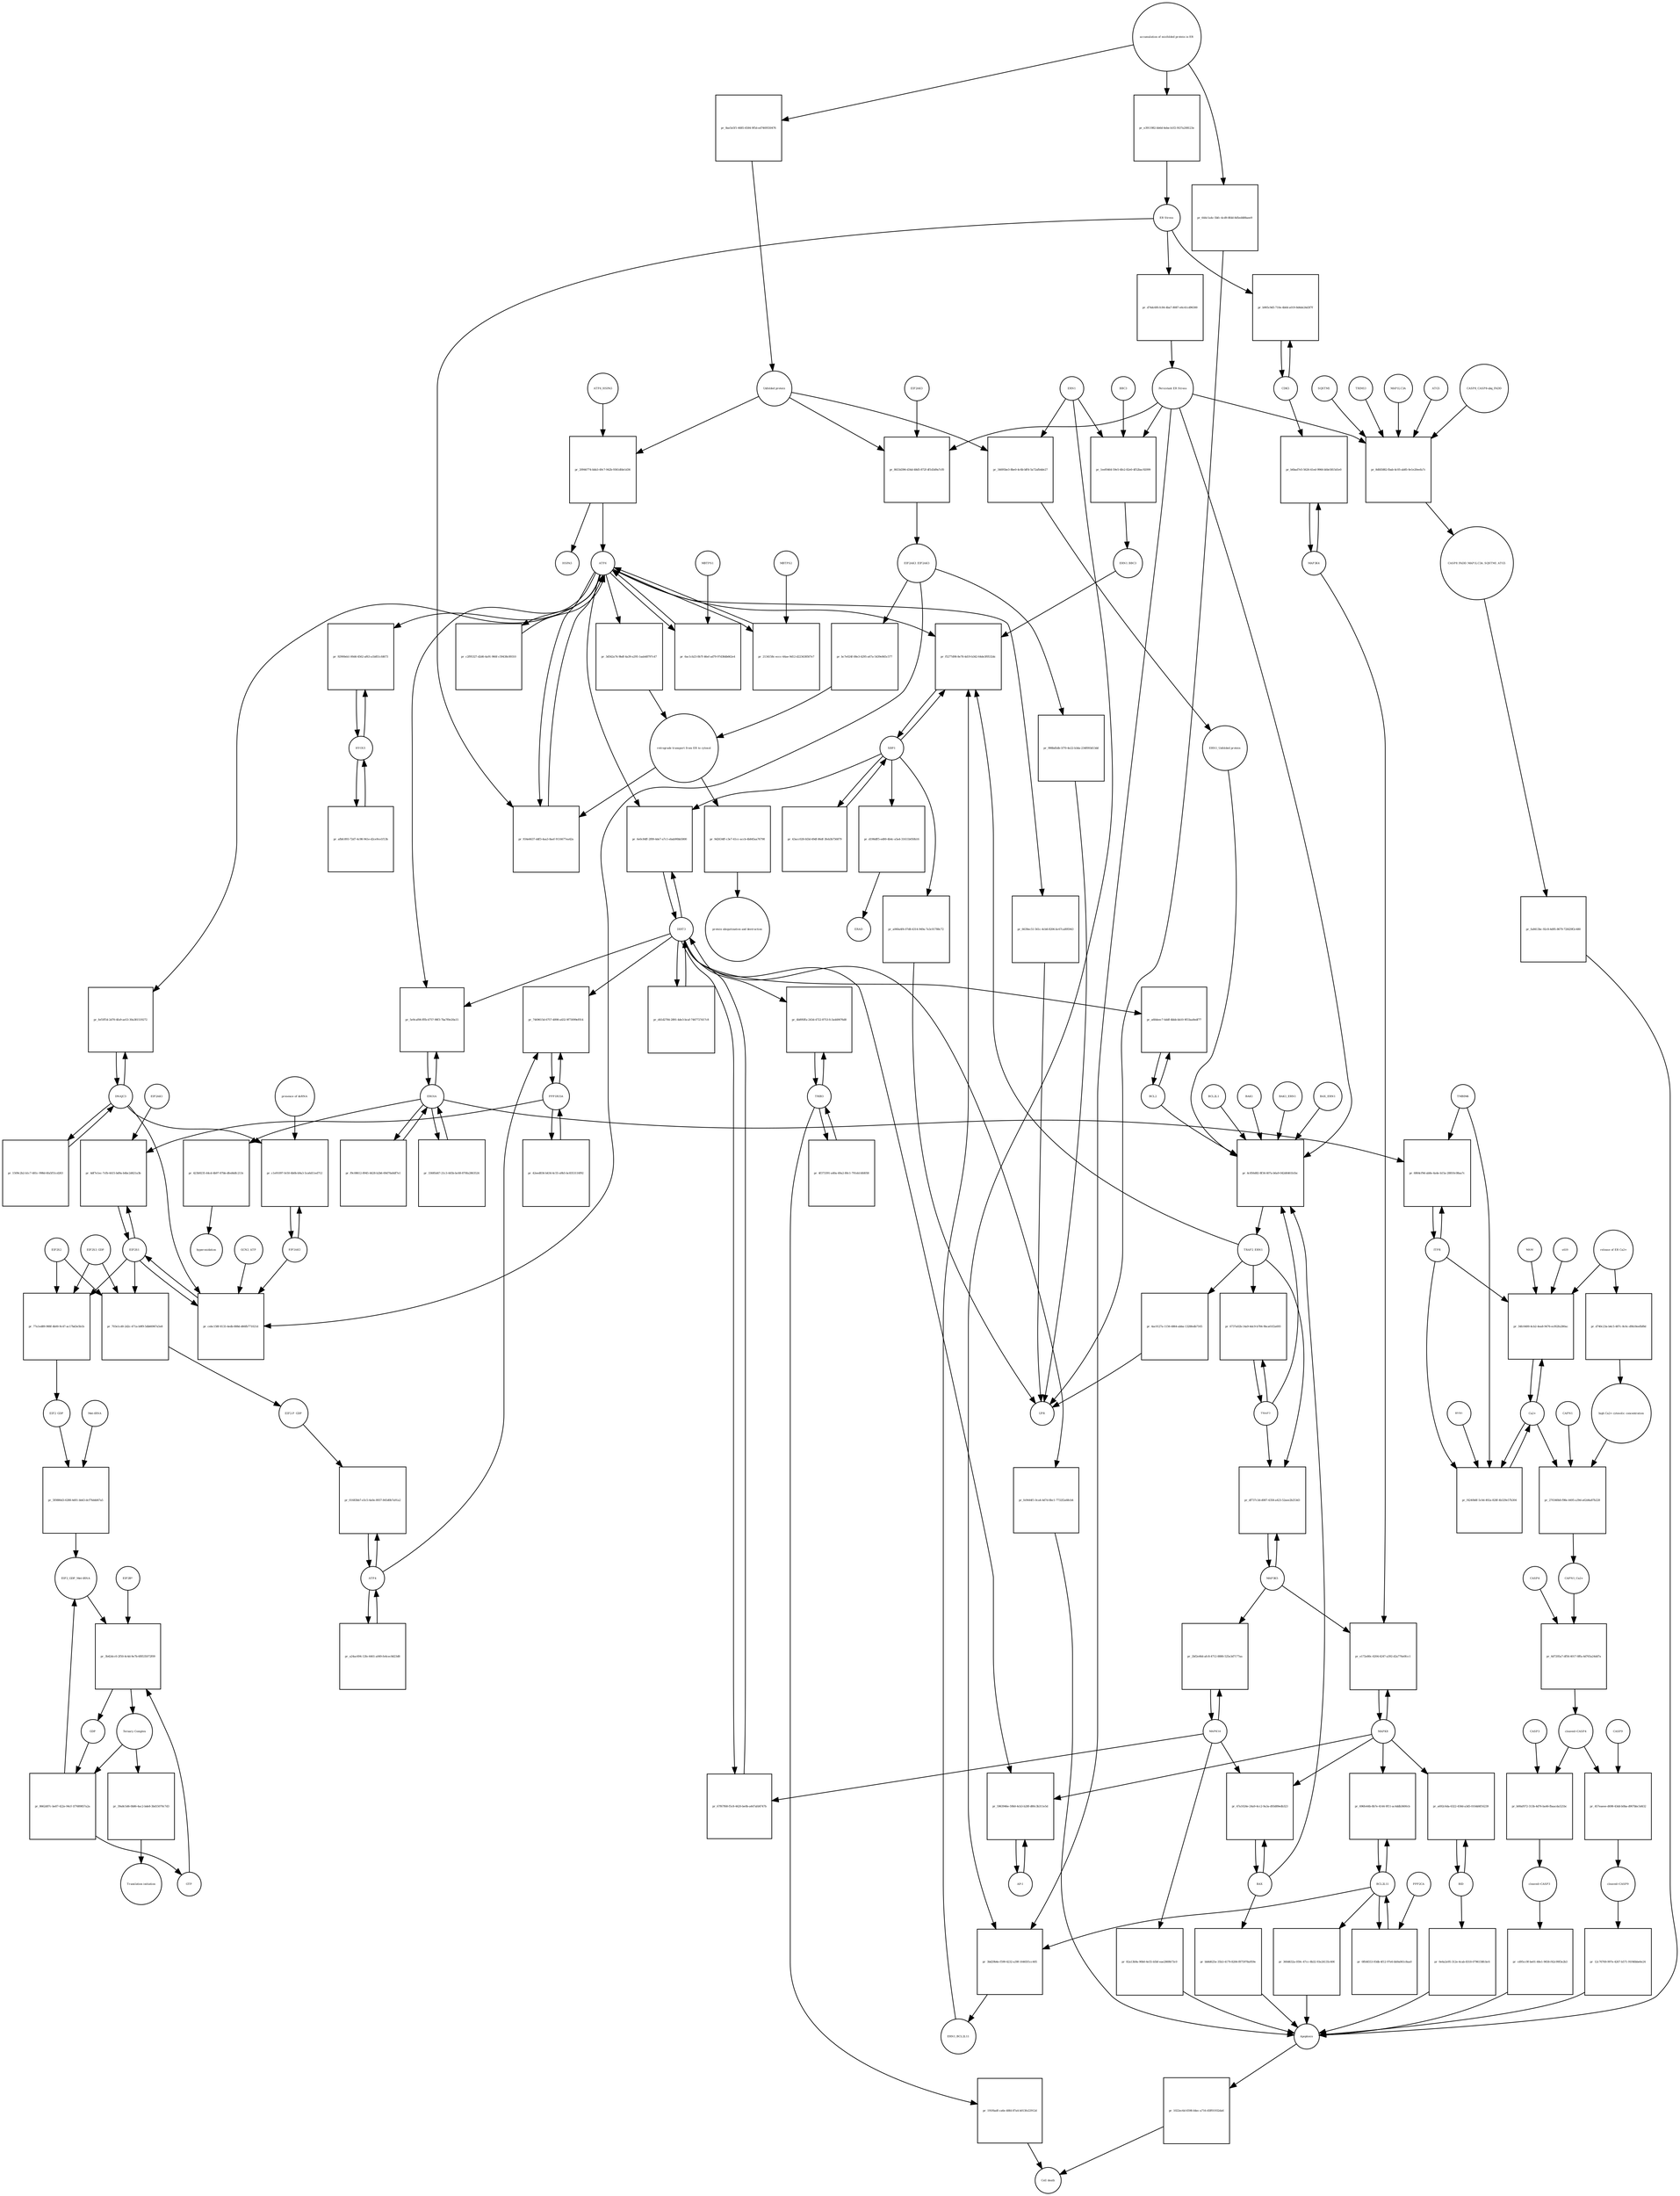 strict digraph  {
ATF6_HSPA5 [annotation="", bipartite=0, cls=complex, fontsize=4, label=ATF6_HSPA5, shape=circle];
"pr_20946774-bbb3-49c7-942b-9361dfde1d36" [annotation="", bipartite=1, cls=process, fontsize=4, label="pr_20946774-bbb3-49c7-942b-9361dfde1d36", shape=square];
ATF6 [annotation="urn_miriam_hgnc.symbol_ATF6", bipartite=0, cls=macromolecule, fontsize=4, label=ATF6, shape=circle];
HSPA5 [annotation="urn_miriam_hgnc.symbol_HSPA5", bipartite=0, cls=macromolecule, fontsize=4, label=HSPA5, shape=circle];
"Unfolded protein" [annotation="", bipartite=0, cls=macromolecule, fontsize=4, label="Unfolded protein", shape=circle];
ERN1 [annotation="urn_miriam_hgnc.symbol_ERN1", bipartite=0, cls=macromolecule, fontsize=4, label=ERN1, shape=circle];
"pr_34695be3-8be0-4c6b-bff4-5a72afb4de27" [annotation="", bipartite=1, cls=process, fontsize=4, label="pr_34695be3-8be0-4c6b-bff4-5a72afb4de27", shape=square];
"ERN1_Unfolded protein" [annotation="", bipartite=0, cls=complex, fontsize=4, label="ERN1_Unfolded protein", shape=circle];
EIF2AK3_EIF2AK3 [annotation="", bipartite=0, cls=complex, fontsize=4, label=EIF2AK3_EIF2AK3, shape=circle];
"pr_bc7e024f-08e3-4295-a67a-5439e845c577" [annotation="", bipartite=1, cls=process, fontsize=4, label="pr_bc7e024f-08e3-4295-a67a-5439e845c577", shape=square];
"retrograde transport from ER to cytosol" [annotation="", bipartite=0, cls=phenotype, fontsize=4, label="retrograde transport from ER to cytosol", shape=circle];
"pr_3d542a74-9bdf-4a39-a295-1aab48797c47" [annotation="", bipartite=1, cls=process, fontsize=4, label="pr_3d542a74-9bdf-4a39-a295-1aab48797c47", shape=square];
"pr_9d2634ff-c3e7-41cc-accb-4b845aa76798" [annotation="", bipartite=1, cls=process, fontsize=4, label="pr_9d2634ff-c3e7-41cc-accb-4b845aa76798", shape=square];
"protein ubiquitination and destruction" [annotation="", bipartite=0, cls=phenotype, fontsize=4, label="protein ubiquitination and destruction", shape=circle];
"pr_4c856d82-8f34-407a-b6a9-042d6461b1bc" [annotation="", bipartite=1, cls=process, fontsize=4, label="pr_4c856d82-8f34-407a-b6a9-042d6461b1bc", shape=square];
TRAF2_ERN1 [annotation="", bipartite=0, cls=complex, fontsize=4, label=TRAF2_ERN1, shape=circle];
BAK1_ERN1 [annotation="", bipartite=0, cls=complex, fontsize=4, label=BAK1_ERN1, shape=circle];
BAX_ERN1 [annotation="", bipartite=0, cls=complex, fontsize=4, label=BAX_ERN1, shape=circle];
BCL2 [annotation="urn_miriam_hgnc.symbol_BCL2", bipartite=0, cls="nucleic acid feature", fontsize=4, label=BCL2, shape=circle];
BCL2L1 [annotation="urn_miriam_hgnc.symbol_BCL2L1", bipartite=0, cls=macromolecule, fontsize=4, label=BCL2L1, shape=circle];
"Persistant ER Stress" [annotation="", bipartite=0, cls=phenotype, fontsize=4, label="Persistant ER Stress", shape=circle];
BAX [annotation="urn_miriam_hgnc.symbol_BAX", bipartite=0, cls=macromolecule, fontsize=4, label=BAX, shape=circle];
BAK1 [annotation="urn_miriam_hgnc.symbol_BAK1", bipartite=0, cls=macromolecule, fontsize=4, label=BAK1, shape=circle];
TRAF2 [annotation="urn_miriam_hgnc.symbol_TRAF2", bipartite=0, cls=macromolecule, fontsize=4, label=TRAF2, shape=circle];
XBP1 [annotation="urn_miriam_hgnc.symbol_XBP1", bipartite=0, cls=macromolecule, fontsize=4, label=XBP1, shape=circle];
"pr_f5277d98-8e78-4d19-b342-64de3f0532dc" [annotation="", bipartite=1, cls=process, fontsize=4, label="pr_f5277d98-8e78-4d19-b342-64de3f0532dc", shape=square];
ERN1_BBC3 [annotation="", bipartite=0, cls=complex, fontsize=4, label=ERN1_BBC3, shape=circle];
ERN1_BCL2L11 [annotation="", bipartite=0, cls=complex, fontsize=4, label=ERN1_BCL2L11, shape=circle];
"pr_43acc028-fd3d-49df-86df-3feb3b756879" [annotation="", bipartite=1, cls=process, fontsize=4, label="pr_43acc028-fd3d-49df-86df-3feb3b756879", shape=square];
"pr_d198dff5-ed00-4b4c-a5a4-31611b050b16" [annotation="", bipartite=1, cls=process, fontsize=4, label="pr_d198dff5-ed00-4b4c-a5a4-31611b050b16", shape=square];
ERAD [annotation="", bipartite=0, cls=phenotype, fontsize=4, label=ERAD, shape=circle];
"pr_a060a4f4-07d8-4314-949a-7e3c01788c72" [annotation="", bipartite=1, cls=process, fontsize=4, label="pr_a060a4f4-07d8-4314-949a-7e3c01788c72", shape=square];
UPR [annotation="", bipartite=0, cls=phenotype, fontsize=4, label=UPR, shape=circle];
"pr_6737a02b-14a9-4dc9-b784-9bca01f2a693" [annotation="", bipartite=1, cls=process, fontsize=4, label="pr_6737a02b-14a9-4dc9-b784-9bca01f2a693", shape=square];
MAPK8 [annotation="urn_miriam_hgnc.symbol_MAPK8", bipartite=0, cls=macromolecule, fontsize=4, label=MAPK8, shape=circle];
"pr_e172e80c-6204-4247-a392-d2a776e0fcc1" [annotation="", bipartite=1, cls=process, fontsize=4, label="pr_e172e80c-6204-4247-a392-d2a776e0fcc1", shape=square];
MAP3K4 [annotation="urn_miriam_hgnc.symbol_MAP3K4", bipartite=0, cls=macromolecule, fontsize=4, label=MAP3K4, shape=circle];
MAP3K5 [annotation="urn_miriam_hgnc.symbol_MAP3K5", bipartite=0, cls=macromolecule, fontsize=4, label=MAP3K5, shape=circle];
MAPK14 [annotation="urn_miriam_hgnc.symbol_MAPK14", bipartite=0, cls=macromolecule, fontsize=4, label=MAPK14, shape=circle];
"pr_2bf2e46d-afc8-4712-8880-525e3d7177aa" [annotation="", bipartite=1, cls=process, fontsize=4, label="pr_2bf2e46d-afc8-4712-8880-525e3d7177aa", shape=square];
"pr_82a13b9a-90b0-4e55-b5bf-eae2869b73c0" [annotation="", bipartite=1, cls=process, fontsize=4, label="pr_82a13b9a-90b0-4e55-b5bf-eae2869b73c0", shape=square];
Apoptosis [annotation="", bipartite=0, cls=phenotype, fontsize=4, label=Apoptosis, shape=circle];
DDIT3 [annotation="urn_miriam_hgnc.symbol_DDIT3", bipartite=0, cls=macromolecule, fontsize=4, label=DDIT3, shape=circle];
"pr_67f67f68-f5c8-4420-be0b-a447afd4747b" [annotation="", bipartite=1, cls=process, fontsize=4, label="pr_67f67f68-f5c8-4420-be0b-a447afd4747b", shape=square];
"pr_fe9444f1-0ca4-4d7d-8bc1-7732f2a68cb4" [annotation="", bipartite=1, cls=process, fontsize=4, label="pr_fe9444f1-0ca4-4d7d-8bc1-7732f2a68cb4", shape=square];
"pr_a60deec7-4ddf-4bbb-bb10-9f33aa8edf77" [annotation="", bipartite=1, cls=process, fontsize=4, label="pr_a60deec7-4ddf-4bbb-bb10-9f33aa8edf77", shape=square];
"pr_934e6637-ddf3-4aa3-8aef-9116677ea42a" [annotation="", bipartite=1, cls=process, fontsize=4, label="pr_934e6637-ddf3-4aa3-8aef-9116677ea42a", shape=square];
"ER Stress" [annotation="", bipartite=0, cls=phenotype, fontsize=4, label="ER Stress", shape=circle];
"pr_6ac1cb23-0b7f-46ef-ad79-97d38db662e4" [annotation="", bipartite=1, cls=process, fontsize=4, label="pr_6ac1cb23-0b7f-46ef-ad79-97d38db662e4", shape=square];
MBTPS1 [annotation="urn_miriam_hgnc.symbol_MBTPS1", bipartite=0, cls=macromolecule, fontsize=4, label=MBTPS1, shape=circle];
"pr_2134158c-eccc-44ae-9d12-d223438507e7" [annotation="", bipartite=1, cls=process, fontsize=4, label="pr_2134158c-eccc-44ae-9d12-d223438507e7", shape=square];
MBTPS2 [annotation="urn_miriam_hgnc.symbol_MBTPS2", bipartite=0, cls=macromolecule, fontsize=4, label=MBTPS2, shape=circle];
"pr_c2f95327-d2d6-4a91-966f-c59438c89310" [annotation="", bipartite=1, cls=process, fontsize=4, label="pr_c2f95327-d2d6-4a91-966f-c59438c89310", shape=square];
"pr_d41d2784-2891-4de3-bcaf-7467727d17c8" [annotation="", bipartite=1, cls=process, fontsize=4, label="pr_d41d2784-2891-4de3-bcaf-7467727d17c8", shape=square];
"pr_6e0c84ff-2f89-4de7-a7c1-ebab90bb5800" [annotation="", bipartite=1, cls=process, fontsize=4, label="pr_6e0c84ff-2f89-4de7-a7c1-ebab90bb5800", shape=square];
EIF2S1 [annotation="urn_miriam_hgnc.symbol_EIF2S1", bipartite=0, cls=macromolecule, fontsize=4, label=EIF2S1, shape=circle];
"pr_cebc158f-8133-4edb-888d-d66fb771021d" [annotation="", bipartite=1, cls=process, fontsize=4, label="pr_cebc158f-8133-4edb-888d-d66fb771021d", shape=square];
GCN2_ATP [annotation="", bipartite=0, cls=complex, fontsize=4, label=GCN2_ATP, shape=circle];
EIF2AK2 [annotation="urn_miriam_hgnc.symbol_EIF2AK2", bipartite=0, cls=macromolecule, fontsize=4, label=EIF2AK2, shape=circle];
DNAJC3 [annotation="urn_miriam_hgnc.symbol_DNAJC3", bipartite=0, cls=macromolecule, fontsize=4, label=DNAJC3, shape=circle];
EIF2S2 [annotation="urn_miriam_hgnc.symbol_EIF2S2", bipartite=0, cls=macromolecule, fontsize=4, label=EIF2S2, shape=circle];
"pr_77a1ed89-988f-4b00-9c47-ac17bd3e5b1b" [annotation="", bipartite=1, cls=process, fontsize=4, label="pr_77a1ed89-988f-4b00-9c47-ac17bd3e5b1b", shape=square];
EIF2S3_GDP [annotation="", bipartite=0, cls=complex, fontsize=4, label=EIF2S3_GDP, shape=circle];
EIF2_GDP [annotation="", bipartite=0, cls=complex, fontsize=4, label=EIF2_GDP, shape=circle];
"EIF2_GDP_Met-tRNA" [annotation="", bipartite=0, cls=complex, fontsize=4, label="EIF2_GDP_Met-tRNA", shape=circle];
"pr_3b42dcc0-2f50-4c4d-9e7b-6f8535072f09" [annotation="", bipartite=1, cls=process, fontsize=4, label="pr_3b42dcc0-2f50-4c4d-9e7b-6f8535072f09", shape=square];
"Ternary Complex" [annotation="", bipartite=0, cls=complex, fontsize=4, label="Ternary Complex", shape=circle];
"EIF2B*" [annotation="", bipartite=0, cls=complex, fontsize=4, label="EIF2B*", shape=circle];
GTP [annotation="urn_miriam_obo.chebi_CHEBI%3A57600", bipartite=0, cls="simple chemical", fontsize=4, label=GTP, shape=circle];
GDP [annotation="urn_miriam_obo.chebi_CHEBI%3A65180", bipartite=0, cls="simple chemical", fontsize=4, label=GDP, shape=circle];
"pr_8662d07c-be87-422e-94cf-1f7689857a2a" [annotation="", bipartite=1, cls=process, fontsize=4, label="pr_8662d07c-be87-422e-94cf-1f7689857a2a", shape=square];
ATF4 [annotation="urn_miriam_hgnc.symbol_ATF4", bipartite=0, cls=macromolecule, fontsize=4, label=ATF4, shape=circle];
"pr_01683bb7-e5c5-4a0e-8937-845d0b7a91a2" [annotation="", bipartite=1, cls=process, fontsize=4, label="pr_01683bb7-e5c5-4a0e-8937-845d0b7a91a2", shape=square];
"EIF2-P_GDP" [annotation="", bipartite=0, cls=complex, fontsize=4, label="EIF2-P_GDP", shape=circle];
"pr_a24ac694-12fe-4461-a049-fe6cec8d23d8" [annotation="", bipartite=1, cls=process, fontsize=4, label="pr_a24ac694-12fe-4461-a049-fe6cec8d23d8", shape=square];
PPP1R15A [annotation="urn_miriam_hgnc.symbol_PPP1R15A", bipartite=0, cls=macromolecule, fontsize=4, label=PPP1R15A, shape=circle];
"pr_7469615d-6757-4898-a432-9f73099ef014" [annotation="", bipartite=1, cls=process, fontsize=4, label="pr_7469615d-6757-4898-a432-9f73099ef014", shape=square];
"pr_42eed834-b434-4c55-a9b5-bc8353116f92" [annotation="", bipartite=1, cls=process, fontsize=4, label="pr_42eed834-b434-4c55-a9b5-bc8353116f92", shape=square];
"pr_39a8c5d6-0b86-4ac2-bde8-3bd15070c7d3" [annotation="", bipartite=1, cls=process, fontsize=4, label="pr_39a8c5d6-0b86-4ac2-bde8-3bd15070c7d3", shape=square];
"Translation initiation" [annotation="", bipartite=0, cls=phenotype, fontsize=4, label="Translation initiation", shape=circle];
"pr_df737c3d-d087-4358-a423-52aee2b253d3" [annotation="", bipartite=1, cls=process, fontsize=4, label="pr_df737c3d-d087-4358-a423-52aee2b253d3", shape=square];
ERO1A [annotation="urn_miriam_hgnc.symbol_ERO1A", bipartite=0, cls=macromolecule, fontsize=4, label=ERO1A, shape=circle];
"pr_5e9caf06-fffb-4757-98f3-7ba7f0e20a15" [annotation="", bipartite=1, cls=process, fontsize=4, label="pr_5e9caf06-fffb-4757-98f3-7ba7f0e20a15", shape=square];
"pr_33685d47-21c3-445b-bc68-870fa2863524" [annotation="", bipartite=1, cls=process, fontsize=4, label="pr_33685d47-21c3-445b-bc68-870fa2863524", shape=square];
"pr_4df7e1ec-7cfb-4415-bd9a-b4bc2d621a3b" [annotation="", bipartite=1, cls=process, fontsize=4, label="pr_4df7e1ec-7cfb-4415-bd9a-b4bc2d621a3b", shape=square];
EIF2AK1 [annotation="urn_miriam_hgnc.symbol_EIF2AK1", bipartite=0, cls=macromolecule, fontsize=4, label=EIF2AK1, shape=circle];
"pr_47a1024e-24a9-4cc2-9a3a-d93d89edb323" [annotation="", bipartite=1, cls=process, fontsize=4, label="pr_47a1024e-24a9-4cc2-9a3a-d93d89edb323", shape=square];
"pr_bb8d625e-35b3-4179-8284-f875978a959e" [annotation="", bipartite=1, cls=process, fontsize=4, label="pr_bb8d625e-35b3-4179-8284-f875978a959e", shape=square];
"Ca2+" [annotation="urn_miriam_obo.chebi_CHEBI%3A29108", bipartite=0, cls="simple chemical", fontsize=4, label="Ca2+", shape=circle];
"pr_34fc6400-4cb2-4ea8-9476-ecf62fa280ac" [annotation="", bipartite=1, cls=process, fontsize=4, label="pr_34fc6400-4cb2-4ea8-9476-ecf62fa280ac", shape=square];
"release of ER Ca2+" [annotation="", bipartite=0, cls=phenotype, fontsize=4, label="release of ER Ca2+", shape=circle];
ITPR [annotation="urn_miriam_hgnc.symbol_ITPR1|urn_miriam_hgnc.symbol_ITPR2|urn_miriam_hgnc.symbol_ITPR3", bipartite=0, cls=macromolecule, fontsize=4, label=ITPR, shape=circle];
MAM [annotation="", bipartite=0, cls=phenotype, fontsize=4, label=MAM, shape=circle];
s619 [annotation="", bipartite=0, cls=complex, fontsize=4, label=s619, shape=circle];
"pr_b6bad7e5-5626-41ed-9966-bfde5815d1e0" [annotation="", bipartite=1, cls=process, fontsize=4, label="pr_b6bad7e5-5626-41ed-9966-bfde5815d1e0", shape=square];
CDK5 [annotation="urn_miriam_hgnc.symbol_CDK5", bipartite=0, cls=macromolecule, fontsize=4, label=CDK5, shape=circle];
"pr_b905c9d5-710e-4b0d-a019-8d4de24d3f7f" [annotation="", bipartite=1, cls="uncertain process", fontsize=4, label="pr_b905c9d5-710e-4b0d-a019-8d4de24d3f7f", shape=square];
"pr_1022ec6d-6598-44ec-a716-45ff01932da6" [annotation="", bipartite=1, cls=process, fontsize=4, label="pr_1022ec6d-6598-44ec-a716-45ff01932da6", shape=square];
"Cell death" [annotation="", bipartite=0, cls=phenotype, fontsize=4, label="Cell death", shape=circle];
"pr_f4240b8f-5c0d-492a-828f-4b329e57b304" [annotation="", bipartite=1, cls=process, fontsize=4, label="pr_f4240b8f-5c0d-492a-828f-4b329e57b304", shape=square];
TMBIM6 [annotation="urn_miriam_hgnc.symbol_TMBIM6", bipartite=0, cls=macromolecule, fontsize=4, label=TMBIM6, shape=circle];
RYR1 [annotation="urn_miriam_hgnc.symbol_RYR1", bipartite=0, cls=macromolecule, fontsize=4, label=RYR1, shape=circle];
EIF2AK3 [annotation="urn_miriam_hgnc.symbol_EIF2AK3", bipartite=0, cls=macromolecule, fontsize=4, label=EIF2AK3, shape=circle];
"pr_8633d396-d34d-48d5-872f-df1d3d9a7cf0" [annotation="", bipartite=1, cls=process, fontsize=4, label="pr_8633d396-d34d-48d5-872f-df1d3d9a7cf0", shape=square];
"pr_423b9235-44cd-4b97-87bb-dfed4dfc213c" [annotation="", bipartite=1, cls=process, fontsize=4, label="pr_423b9235-44cd-4b97-87bb-dfed4dfc213c", shape=square];
hyperoxidation [annotation="", bipartite=0, cls=phenotype, fontsize=4, label=hyperoxidation, shape=circle];
"pr_f9c08612-8945-4428-b2b6-69d70a8df7e1" [annotation="", bipartite=1, cls=process, fontsize=4, label="pr_f9c08612-8945-4428-b2b6-69d70a8df7e1", shape=square];
"pr_d74dc6f6-fc84-4ba7-8087-e6c41cd96300" [annotation="", bipartite=1, cls=process, fontsize=4, label="pr_d74dc6f6-fc84-4ba7-8087-e6c41cd96300", shape=square];
"CASP8_CASP8-ubq_FADD" [annotation="", bipartite=0, cls=complex, fontsize=4, label="CASP8_CASP8-ubq_FADD", shape=circle];
"pr_8dfd5882-fbab-4c05-ab85-0e1e20eefa7c" [annotation="", bipartite=1, cls=process, fontsize=4, label="pr_8dfd5882-fbab-4c05-ab85-0e1e20eefa7c", shape=square];
"SQSTM1 " [annotation="urn_miriam_hgnc.symbol_SQSTM1", bipartite=0, cls=macromolecule, fontsize=4, label="SQSTM1 ", shape=circle];
CASP8_FADD_MAP1LC3A_SQSTM1_ATG5 [annotation="", bipartite=0, cls=complex, fontsize=4, label=CASP8_FADD_MAP1LC3A_SQSTM1_ATG5, shape=circle];
TRIM13 [annotation="urn_miriam_hgnc.symbol_TRIM13", bipartite=0, cls=macromolecule, fontsize=4, label=TRIM13, shape=circle];
MAP1LC3A [annotation="urn_miriam_hgnc.symbol_MAP1LC3A", bipartite=0, cls=macromolecule, fontsize=4, label=MAP1LC3A, shape=circle];
ATG5 [annotation="urn_miriam_hgnc.symbol_ATG5", bipartite=0, cls=macromolecule, fontsize=4, label=ATG5, shape=circle];
"pr_fa8413bc-92c8-4d95-8679-72fd29f2c480" [annotation="", bipartite=1, cls=process, fontsize=4, label="pr_fa8413bc-92c8-4d95-8679-72fd29f2c480", shape=square];
"AP-1" [annotation="urn_miriam_hgnc.symbol_FOS|urn_miriam_hgnc.symbol_FOSB|urn_miriam_hgnc.symbol_FOSL1|urn_miriam_hgnc.symbol_FOSL2|urn_miriam_hgnc.symbol_JUN|urn_miriam_hgnc.symbol_JUNB|urn_miriam_hgnc.symbol_JUND", bipartite=0, cls=macromolecule, fontsize=4, label="AP-1", shape=circle];
"pr_5963946e-59b0-4cb3-b28f-d80c3b311e5d" [annotation="", bipartite=1, cls=process, fontsize=4, label="pr_5963946e-59b0-4cb3-b28f-d80c3b311e5d", shape=square];
"pr_c1e91097-fe50-4b0b-b9a3-5ca6d11ed712" [annotation="", bipartite=1, cls=process, fontsize=4, label="pr_c1e91097-fe50-4b0b-b9a3-5ca6d11ed712", shape=square];
"presence of dsRNA" [annotation="", bipartite=0, cls=phenotype, fontsize=4, label="presence of dsRNA", shape=circle];
"Met-tRNA" [annotation="urn_miriam_hgnc_HGNC%3A34779", bipartite=0, cls="nucleic acid feature", fontsize=4, label="Met-tRNA", shape=circle];
"pr_5f0886d3-6288-4d01-bb43-dcf76ddd47a5" [annotation="", bipartite=1, cls=process, fontsize=4, label="pr_5f0886d3-6288-4d01-bb43-dcf76ddd47a5", shape=square];
"pr_703e1cd0-2d2c-471a-b9f9-5db66967a5e8" [annotation="", bipartite=1, cls=process, fontsize=4, label="pr_703e1cd0-2d2c-471a-b9f9-5db66967a5e8", shape=square];
"accumulation of misfolded protein in ER" [annotation="", bipartite=0, cls=phenotype, fontsize=4, label="accumulation of misfolded protein in ER", shape=circle];
"pr_8ae5e5f1-4685-4584-9f5d-ed7469550476" [annotation="", bipartite=1, cls=process, fontsize=4, label="pr_8ae5e5f1-4685-4584-9f5d-ed7469550476", shape=square];
"pr_e3911982-bb6d-4ebe-b1f2-f437a208123e" [annotation="", bipartite=1, cls=process, fontsize=4, label="pr_e3911982-bb6d-4ebe-b1f2-f437a208123e", shape=square];
"pr_644c1a4c-5bfc-4cd9-8fdd-8d5ed488aee9" [annotation="", bipartite=1, cls=process, fontsize=4, label="pr_644c1a4c-5bfc-4cd9-8fdd-8d5ed488aee9", shape=square];
"pr_998bd5db-1f70-4e22-b3da-234f093d13dd" [annotation="", bipartite=1, cls=process, fontsize=4, label="pr_998bd5db-1f70-4e22-b3da-234f093d13dd", shape=square];
"pr_4ac0127a-1156-4864-abba-1328fedb7165" [annotation="", bipartite=1, cls=process, fontsize=4, label="pr_4ac0127a-1156-4864-abba-1328fedb7165", shape=square];
"pr_6639ec51-561c-4cb8-8206-bc67ca895943" [annotation="", bipartite=1, cls=process, fontsize=4, label="pr_6639ec51-561c-4cb8-8206-bc67ca895943", shape=square];
BCL2L11 [annotation="urn_miriam_hgnc.symbol_BCL2L11", bipartite=0, cls=macromolecule, fontsize=4, label=BCL2L11, shape=circle];
"pr_696fe44b-8b7e-4144-9f11-ac4ddb3600cb" [annotation="", bipartite=1, cls=process, fontsize=4, label="pr_696fe44b-8b7e-4144-9f11-ac4ddb3600cb", shape=square];
BID [annotation="urn_miriam_hgnc.symbol_BID", bipartite=0, cls=macromolecule, fontsize=4, label=BID, shape=circle];
"pr_a692c6da-6322-458d-a3d5-010dd4f16239" [annotation="", bipartite=1, cls=process, fontsize=4, label="pr_a692c6da-6322-458d-a3d5-010dd4f16239", shape=square];
"pr_360d632a-059c-47cc-8b32-93e24135c406" [annotation="", bipartite=1, cls=process, fontsize=4, label="pr_360d632a-059c-47cc-8b32-93e24135c406", shape=square];
"pr_0e6a2e95-312e-4cab-8318-0796158fcbc6" [annotation="", bipartite=1, cls=process, fontsize=4, label="pr_0e6a2e95-312e-4cab-8318-0796158fcbc6", shape=square];
"pr_3bd29b4e-f599-4232-a39f-16465f1cc405" [annotation="", bipartite=1, cls=process, fontsize=4, label="pr_3bd29b4e-f599-4232-a39f-16465f1cc405", shape=square];
"pr_1eef0464-59e5-4fe2-82e0-4f52bac92099" [annotation="", bipartite=1, cls=process, fontsize=4, label="pr_1eef0464-59e5-4fe2-82e0-4f52bac92099", shape=square];
BBC3 [annotation="urn_miriam_hgnc.symbol_BBC3", bipartite=0, cls=macromolecule, fontsize=4, label=BBC3, shape=circle];
"pr_0ffd4553-93db-4f12-97e6-bb9a061c8aa0" [annotation="", bipartite=1, cls=process, fontsize=4, label="pr_0ffd4553-93db-4f12-97e6-bb9a061c8aa0", shape=square];
PPP2CA [annotation="urn_miriam_hgnc.symbol_PPP2CA", bipartite=0, cls=macromolecule, fontsize=4, label=PPP2CA, shape=circle];
TRIB3 [annotation="urn_miriam_hgnc.symbol_TRIB3", bipartite=0, cls=macromolecule, fontsize=4, label=TRIB3, shape=circle];
"pr_4b895ffa-243d-4722-8753-fc3a449076d8" [annotation="", bipartite=1, cls=process, fontsize=4, label="pr_4b895ffa-243d-4722-8753-fc3a449076d8", shape=square];
"pr_4f373391-a40a-49a2-80c1-791eb14fd058" [annotation="", bipartite=1, cls=process, fontsize=4, label="pr_4f373391-a40a-49a2-80c1-791eb14fd058", shape=square];
"pr_191f6adf-ca6e-48fd-87a4-b013fe22912d" [annotation="", bipartite=1, cls=process, fontsize=4, label="pr_191f6adf-ca6e-48fd-87a4-b013fe22912d", shape=square];
"pr_d740c23a-b4c5-487c-8c6c-d9b18eefbf8d" [annotation="", bipartite=1, cls=process, fontsize=4, label="pr_d740c23a-b4c5-487c-8c6c-d9b18eefbf8d", shape=square];
"high Ca2+ cytosolic concentration" [annotation="", bipartite=0, cls=phenotype, fontsize=4, label="high Ca2+ cytosolic concentration", shape=circle];
"pr_fef1ff54-2d70-4fa9-ae53-30a381519272" [annotation="", bipartite=1, cls=process, fontsize=4, label="pr_fef1ff54-2d70-4fa9-ae53-30a381519272", shape=square];
"pr_1509c2b2-b1c7-481c-998d-6fa5f51cd263" [annotation="", bipartite=1, cls=process, fontsize=4, label="pr_1509c2b2-b1c7-481c-998d-6fa5f51cd263", shape=square];
"pr_6864cf9d-ab8e-4a4e-b15a-28810c08aa7c" [annotation="", bipartite=1, cls=process, fontsize=4, label="pr_6864cf9d-ab8e-4a4e-b15a-28810c08aa7c", shape=square];
CASP4 [annotation="urn_miriam_hgnc.symbol_CASP4", bipartite=0, cls=macromolecule, fontsize=4, label=CASP4, shape=circle];
"pr_6d7205a7-df56-4017-8ffa-4d765a24dd7a" [annotation="", bipartite=1, cls=process, fontsize=4, label="pr_6d7205a7-df56-4017-8ffa-4d765a24dd7a", shape=square];
"cleaved~CASP4" [annotation="urn_miriam_hgnc.symbol_CASP4", bipartite=0, cls=macromolecule, fontsize=4, label="cleaved~CASP4", shape=circle];
"CAPN1_Ca2+" [annotation="", bipartite=0, cls=complex, fontsize=4, label="CAPN1_Ca2+", shape=circle];
CASP3 [annotation="urn_miriam_hgnc.symbol_CASP3", bipartite=0, cls=macromolecule, fontsize=4, label=CASP3, shape=circle];
"pr_b00af072-313b-4d76-ba46-fbaacda521bc" [annotation="", bipartite=1, cls=process, fontsize=4, label="pr_b00af072-313b-4d76-ba46-fbaacda521bc", shape=square];
"cleaved~CASP3" [annotation="urn_miriam_hgnc.symbol_CASP3", bipartite=0, cls=macromolecule, fontsize=4, label="cleaved~CASP3", shape=circle];
CASP9 [annotation="urn_miriam_hgnc.symbol_CSAP9", bipartite=0, cls=macromolecule, fontsize=4, label=CASP9, shape=circle];
"pr_457eaeee-d698-43dd-b0ba-d907bbc5d432" [annotation="", bipartite=1, cls=process, fontsize=4, label="pr_457eaeee-d698-43dd-b0ba-d907bbc5d432", shape=square];
"cleaved~CASP9" [annotation="urn_miriam_hgnc.symbol_CASP9", bipartite=0, cls=macromolecule, fontsize=4, label="cleaved~CASP9", shape=circle];
CAPN1 [annotation="urn_miriam_hgnc.symbol_CAPN1", bipartite=0, cls=macromolecule, fontsize=4, label=CAPN1, shape=circle];
"pr_270340b8-f98e-4495-a39d-a62d4a87b228" [annotation="", bipartite=1, cls=process, fontsize=4, label="pr_270340b8-f98e-4495-a39d-a62d4a87b228", shape=square];
"pr_cd95cc9f-be01-48e1-9658-f42c99f3e2b3" [annotation="", bipartite=1, cls=process, fontsize=4, label="pr_cd95cc9f-be01-48e1-9658-f42c99f3e2b3", shape=square];
"pr_12c76769-997e-4267-b571-91f46bbe6e24" [annotation="", bipartite=1, cls=process, fontsize=4, label="pr_12c76769-997e-4267-b571-91f46bbe6e24", shape=square];
HYOU1 [annotation="urn_miriam_hgnc.symbol_HYOU1", bipartite=0, cls=macromolecule, fontsize=4, label=HYOU1, shape=circle];
"pr_92900eb1-00d4-4562-af63-a1b851cfd673" [annotation="", bipartite=1, cls=process, fontsize=4, label="pr_92900eb1-00d4-4562-af63-a1b851cfd673", shape=square];
"pr_afbfc893-72d7-4c98-941e-d2ce9ce1f13b" [annotation="", bipartite=1, cls=process, fontsize=4, label="pr_afbfc893-72d7-4c98-941e-d2ce9ce1f13b", shape=square];
ATF6_HSPA5 -> "pr_20946774-bbb3-49c7-942b-9361dfde1d36"  [annotation="", interaction_type=consumption];
"pr_20946774-bbb3-49c7-942b-9361dfde1d36" -> ATF6  [annotation="", interaction_type=production];
"pr_20946774-bbb3-49c7-942b-9361dfde1d36" -> HSPA5  [annotation="", interaction_type=production];
ATF6 -> "pr_3d542a74-9bdf-4a39-a295-1aab48797c47"  [annotation="", interaction_type=consumption];
ATF6 -> "pr_f5277d98-8e78-4d19-b342-64de3f0532dc"  [annotation="urn_miriam_pubmed_26587781|urn_miriam_pubmed_23430059", interaction_type=catalysis];
ATF6 -> "pr_934e6637-ddf3-4aa3-8aef-9116677ea42a"  [annotation="", interaction_type=consumption];
ATF6 -> "pr_6ac1cb23-0b7f-46ef-ad79-97d38db662e4"  [annotation="", interaction_type=consumption];
ATF6 -> "pr_2134158c-eccc-44ae-9d12-d223438507e7"  [annotation="", interaction_type=consumption];
ATF6 -> "pr_c2f95327-d2d6-4a91-966f-c59438c89310"  [annotation="", interaction_type=consumption];
ATF6 -> "pr_6e0c84ff-2f89-4de7-a7c1-ebab90bb5800"  [annotation="urn_miriam_pubmed_26587781|urn_miriam_pubmed_17991856|urn_miriam_pubmed_28843399", interaction_type=catalysis];
ATF6 -> "pr_5e9caf06-fffb-4757-98f3-7ba7f0e20a15"  [annotation="urn_miriam_pubmed_23850759|urn_miriam_pubmed_25387528", interaction_type=catalysis];
ATF6 -> "pr_6639ec51-561c-4cb8-8206-bc67ca895943"  [annotation="", interaction_type=consumption];
ATF6 -> "pr_fef1ff54-2d70-4fa9-ae53-30a381519272"  [annotation="urn_miriam_pubmed_12601012|urn_miriam_pubmed_18360008", interaction_type=catalysis];
ATF6 -> "pr_92900eb1-00d4-4562-af63-a1b851cfd673"  [annotation=urn_miriam_pubmed_18360008, interaction_type=catalysis];
"Unfolded protein" -> "pr_20946774-bbb3-49c7-942b-9361dfde1d36"  [annotation="urn_miriam_pubmed_19509052|urn_miriam_pubmed_12847084|urn_miriam_pubmed_23850759", interaction_type=catalysis];
"Unfolded protein" -> "pr_34695be3-8be0-4c6b-bff4-5a72afb4de27"  [annotation="", interaction_type=consumption];
"Unfolded protein" -> "pr_8633d396-d34d-48d5-872f-df1d3d9a7cf0"  [annotation=urn_miriam_pubmed_17991856, interaction_type=catalysis];
ERN1 -> "pr_34695be3-8be0-4c6b-bff4-5a72afb4de27"  [annotation="", interaction_type=consumption];
ERN1 -> "pr_3bd29b4e-f599-4232-a39f-16465f1cc405"  [annotation="", interaction_type=consumption];
ERN1 -> "pr_1eef0464-59e5-4fe2-82e0-4f52bac92099"  [annotation="", interaction_type=consumption];
"pr_34695be3-8be0-4c6b-bff4-5a72afb4de27" -> "ERN1_Unfolded protein"  [annotation="", interaction_type=production];
"ERN1_Unfolded protein" -> "pr_4c856d82-8f34-407a-b6a9-042d6461b1bc"  [annotation="", interaction_type=consumption];
EIF2AK3_EIF2AK3 -> "pr_bc7e024f-08e3-4295-a67a-5439e845c577"  [annotation="", interaction_type=consumption];
EIF2AK3_EIF2AK3 -> "pr_cebc158f-8133-4edb-888d-d66fb771021d"  [annotation="urn_miriam_pubmed_12667446|urn_miriam_pubmed_16246152|urn_miriam_pubmed_12601012|urn_miriam_pubmed_23850759|urn_miriam_pubmed_18360008|urn_miriam_pubmed_26587781", interaction_type=catalysis];
EIF2AK3_EIF2AK3 -> "pr_998bd5db-1f70-4e22-b3da-234f093d13dd"  [annotation="", interaction_type=consumption];
"pr_bc7e024f-08e3-4295-a67a-5439e845c577" -> "retrograde transport from ER to cytosol"  [annotation="", interaction_type=production];
"retrograde transport from ER to cytosol" -> "pr_9d2634ff-c3e7-41cc-accb-4b845aa76798"  [annotation="", interaction_type=consumption];
"retrograde transport from ER to cytosol" -> "pr_934e6637-ddf3-4aa3-8aef-9116677ea42a"  [annotation="urn_miriam_pubmed_18360008|urn_miriam_pubmed_17991856|urn_miriam_pubmed_26587781|urn_miriam_pubmed_12847084", interaction_type=inhibition];
"pr_3d542a74-9bdf-4a39-a295-1aab48797c47" -> "retrograde transport from ER to cytosol"  [annotation="", interaction_type=production];
"pr_9d2634ff-c3e7-41cc-accb-4b845aa76798" -> "protein ubiquitination and destruction"  [annotation="", interaction_type=production];
"pr_4c856d82-8f34-407a-b6a9-042d6461b1bc" -> TRAF2_ERN1  [annotation="", interaction_type=production];
TRAF2_ERN1 -> "pr_f5277d98-8e78-4d19-b342-64de3f0532dc"  [annotation="urn_miriam_pubmed_26587781|urn_miriam_pubmed_23430059", interaction_type=catalysis];
TRAF2_ERN1 -> "pr_6737a02b-14a9-4dc9-b784-9bca01f2a693"  [annotation=urn_miriam_pubmed_23850759, interaction_type=catalysis];
TRAF2_ERN1 -> "pr_df737c3d-d087-4358-a423-52aee2b253d3"  [annotation=urn_miriam_pubmed_23850759, interaction_type=catalysis];
TRAF2_ERN1 -> "pr_4ac0127a-1156-4864-abba-1328fedb7165"  [annotation="", interaction_type=consumption];
BAK1_ERN1 -> "pr_4c856d82-8f34-407a-b6a9-042d6461b1bc"  [annotation="urn_miriam_pubmed_23850759|urn_miriam_pubmed_23430059|urn_miriam_pubmed_26587781", interaction_type=catalysis];
BAX_ERN1 -> "pr_4c856d82-8f34-407a-b6a9-042d6461b1bc"  [annotation="urn_miriam_pubmed_23850759|urn_miriam_pubmed_23430059|urn_miriam_pubmed_26587781", interaction_type=catalysis];
BCL2 -> "pr_4c856d82-8f34-407a-b6a9-042d6461b1bc"  [annotation="urn_miriam_pubmed_23850759|urn_miriam_pubmed_23430059|urn_miriam_pubmed_26587781", interaction_type=inhibition];
BCL2 -> "pr_a60deec7-4ddf-4bbb-bb10-9f33aa8edf77"  [annotation="", interaction_type=consumption];
BCL2L1 -> "pr_4c856d82-8f34-407a-b6a9-042d6461b1bc"  [annotation="urn_miriam_pubmed_23850759|urn_miriam_pubmed_23430059|urn_miriam_pubmed_26587781", interaction_type=inhibition];
"Persistant ER Stress" -> "pr_4c856d82-8f34-407a-b6a9-042d6461b1bc"  [annotation="urn_miriam_pubmed_23850759|urn_miriam_pubmed_23430059|urn_miriam_pubmed_26587781", interaction_type=inhibition];
"Persistant ER Stress" -> "pr_8633d396-d34d-48d5-872f-df1d3d9a7cf0"  [annotation=urn_miriam_pubmed_17991856, interaction_type=catalysis];
"Persistant ER Stress" -> "pr_8dfd5882-fbab-4c05-ab85-0e1e20eefa7c"  [annotation=urn_miriam_pubmed_17991856, interaction_type=catalysis];
"Persistant ER Stress" -> "pr_3bd29b4e-f599-4232-a39f-16465f1cc405"  [annotation="urn_miriam_pubmed_23850759|urn_miriam_pubmed_23430059|urn_miriam_pubmed_26587781", interaction_type=inhibition];
"Persistant ER Stress" -> "pr_1eef0464-59e5-4fe2-82e0-4f52bac92099"  [annotation="urn_miriam_pubmed_23430059|urn_miriam_pubmed_17991856", interaction_type=inhibition];
BAX -> "pr_4c856d82-8f34-407a-b6a9-042d6461b1bc"  [annotation="urn_miriam_pubmed_23850759|urn_miriam_pubmed_23430059|urn_miriam_pubmed_26587781", interaction_type=catalysis];
BAX -> "pr_47a1024e-24a9-4cc2-9a3a-d93d89edb323"  [annotation="", interaction_type=consumption];
BAX -> "pr_bb8d625e-35b3-4179-8284-f875978a959e"  [annotation="", interaction_type=consumption];
BAK1 -> "pr_4c856d82-8f34-407a-b6a9-042d6461b1bc"  [annotation="urn_miriam_pubmed_23850759|urn_miriam_pubmed_23430059|urn_miriam_pubmed_26587781", interaction_type=catalysis];
TRAF2 -> "pr_4c856d82-8f34-407a-b6a9-042d6461b1bc"  [annotation="", interaction_type=consumption];
TRAF2 -> "pr_6737a02b-14a9-4dc9-b784-9bca01f2a693"  [annotation="", interaction_type=consumption];
TRAF2 -> "pr_df737c3d-d087-4358-a423-52aee2b253d3"  [annotation=urn_miriam_pubmed_23850759, interaction_type=catalysis];
XBP1 -> "pr_f5277d98-8e78-4d19-b342-64de3f0532dc"  [annotation="", interaction_type=consumption];
XBP1 -> "pr_43acc028-fd3d-49df-86df-3feb3b756879"  [annotation="", interaction_type=consumption];
XBP1 -> "pr_d198dff5-ed00-4b4c-a5a4-31611b050b16"  [annotation="", interaction_type=consumption];
XBP1 -> "pr_a060a4f4-07d8-4314-949a-7e3c01788c72"  [annotation="", interaction_type=consumption];
XBP1 -> "pr_6e0c84ff-2f89-4de7-a7c1-ebab90bb5800"  [annotation="urn_miriam_pubmed_26587781|urn_miriam_pubmed_17991856|urn_miriam_pubmed_28843399", interaction_type=catalysis];
"pr_f5277d98-8e78-4d19-b342-64de3f0532dc" -> XBP1  [annotation="", interaction_type=production];
ERN1_BBC3 -> "pr_f5277d98-8e78-4d19-b342-64de3f0532dc"  [annotation="urn_miriam_pubmed_26587781|urn_miriam_pubmed_23430059", interaction_type=catalysis];
ERN1_BCL2L11 -> "pr_f5277d98-8e78-4d19-b342-64de3f0532dc"  [annotation="urn_miriam_pubmed_26587781|urn_miriam_pubmed_23430059", interaction_type=catalysis];
"pr_43acc028-fd3d-49df-86df-3feb3b756879" -> XBP1  [annotation="", interaction_type=production];
"pr_d198dff5-ed00-4b4c-a5a4-31611b050b16" -> ERAD  [annotation="", interaction_type=production];
"pr_a060a4f4-07d8-4314-949a-7e3c01788c72" -> UPR  [annotation="", interaction_type=production];
"pr_6737a02b-14a9-4dc9-b784-9bca01f2a693" -> TRAF2  [annotation="", interaction_type=production];
MAPK8 -> "pr_e172e80c-6204-4247-a392-d2a776e0fcc1"  [annotation="", interaction_type=consumption];
MAPK8 -> "pr_47a1024e-24a9-4cc2-9a3a-d93d89edb323"  [annotation="urn_miriam_pubmed_18191217|urn_miriam_pubmed_23430059", interaction_type=catalysis];
MAPK8 -> "pr_5963946e-59b0-4cb3-b28f-d80c3b311e5d"  [annotation="urn_miriam_pubmed_26618107|urn_miriam_pubmed_26587781|urn_miriam_pubmed_23850759", interaction_type=catalysis];
MAPK8 -> "pr_696fe44b-8b7e-4144-9f11-ac4ddb3600cb"  [annotation="urn_miriam_pubmed_26018731|urn_miriam_pubmed_23850759", interaction_type=catalysis];
MAPK8 -> "pr_a692c6da-6322-458d-a3d5-010dd4f16239"  [annotation="urn_miriam_pubmed_23430059|urn_miriam_pubmed_11583631", interaction_type=catalysis];
"pr_e172e80c-6204-4247-a392-d2a776e0fcc1" -> MAPK8  [annotation="", interaction_type=production];
MAP3K4 -> "pr_e172e80c-6204-4247-a392-d2a776e0fcc1"  [annotation="urn_miriam_pubmed_18191217|urn_miriam_pubmed_23850759|urn_miriam_pubmed_26587781", interaction_type=catalysis];
MAP3K4 -> "pr_b6bad7e5-5626-41ed-9966-bfde5815d1e0"  [annotation="", interaction_type=consumption];
MAP3K5 -> "pr_e172e80c-6204-4247-a392-d2a776e0fcc1"  [annotation="urn_miriam_pubmed_18191217|urn_miriam_pubmed_23850759|urn_miriam_pubmed_26587781", interaction_type=catalysis];
MAP3K5 -> "pr_2bf2e46d-afc8-4712-8880-525e3d7177aa"  [annotation="urn_miriam_pubmed_23850759|urn_miriam_pubmed_12215209", interaction_type=catalysis];
MAP3K5 -> "pr_df737c3d-d087-4358-a423-52aee2b253d3"  [annotation="", interaction_type=consumption];
MAPK14 -> "pr_2bf2e46d-afc8-4712-8880-525e3d7177aa"  [annotation="", interaction_type=consumption];
MAPK14 -> "pr_82a13b9a-90b0-4e55-b5bf-eae2869b73c0"  [annotation="", interaction_type=consumption];
MAPK14 -> "pr_67f67f68-f5c8-4420-be0b-a447afd4747b"  [annotation="urn_miriam_pubmed_23850759|urn_miriam_pubmed_23430059|urn_miriam_pubmed_26137585", interaction_type=catalysis];
MAPK14 -> "pr_47a1024e-24a9-4cc2-9a3a-d93d89edb323"  [annotation="urn_miriam_pubmed_18191217|urn_miriam_pubmed_23430059", interaction_type=catalysis];
"pr_2bf2e46d-afc8-4712-8880-525e3d7177aa" -> MAPK14  [annotation="", interaction_type=production];
"pr_82a13b9a-90b0-4e55-b5bf-eae2869b73c0" -> Apoptosis  [annotation="", interaction_type=production];
Apoptosis -> "pr_1022ec6d-6598-44ec-a716-45ff01932da6"  [annotation="", interaction_type=consumption];
DDIT3 -> "pr_67f67f68-f5c8-4420-be0b-a447afd4747b"  [annotation="", interaction_type=consumption];
DDIT3 -> "pr_fe9444f1-0ca4-4d7d-8bc1-7732f2a68cb4"  [annotation="", interaction_type=consumption];
DDIT3 -> "pr_a60deec7-4ddf-4bbb-bb10-9f33aa8edf77"  [annotation="urn_miriam_pubmed_30662442|urn_miriam_pubmed_23850759", interaction_type=inhibition];
DDIT3 -> "pr_d41d2784-2891-4de3-bcaf-7467727d17c8"  [annotation="", interaction_type=consumption];
DDIT3 -> "pr_6e0c84ff-2f89-4de7-a7c1-ebab90bb5800"  [annotation="", interaction_type=consumption];
DDIT3 -> "pr_7469615d-6757-4898-a432-9f73099ef014"  [annotation="urn_miriam_pubmed_23850759|urn_miriam_pubmed_31638256", interaction_type=catalysis];
DDIT3 -> "pr_5e9caf06-fffb-4757-98f3-7ba7f0e20a15"  [annotation="urn_miriam_pubmed_23850759|urn_miriam_pubmed_25387528", interaction_type=catalysis];
DDIT3 -> "pr_5963946e-59b0-4cb3-b28f-d80c3b311e5d"  [annotation="urn_miriam_pubmed_26618107|urn_miriam_pubmed_26587781|urn_miriam_pubmed_23850759", interaction_type=catalysis];
DDIT3 -> "pr_4b895ffa-243d-4722-8753-fc3a449076d8"  [annotation="urn_miriam_pubmed_23430059|urn_miriam_pubmed_18940792", interaction_type=catalysis];
"pr_67f67f68-f5c8-4420-be0b-a447afd4747b" -> DDIT3  [annotation="", interaction_type=production];
"pr_fe9444f1-0ca4-4d7d-8bc1-7732f2a68cb4" -> Apoptosis  [annotation="", interaction_type=production];
"pr_a60deec7-4ddf-4bbb-bb10-9f33aa8edf77" -> BCL2  [annotation="", interaction_type=production];
"pr_934e6637-ddf3-4aa3-8aef-9116677ea42a" -> ATF6  [annotation="", interaction_type=production];
"ER Stress" -> "pr_934e6637-ddf3-4aa3-8aef-9116677ea42a"  [annotation="urn_miriam_pubmed_18360008|urn_miriam_pubmed_17991856|urn_miriam_pubmed_26587781|urn_miriam_pubmed_12847084", interaction_type=catalysis];
"ER Stress" -> "pr_b905c9d5-710e-4b0d-a019-8d4de24d3f7f"  [annotation=urn_miriam_pubmed_22388889, interaction_type=catalysis];
"ER Stress" -> "pr_d74dc6f6-fc84-4ba7-8087-e6c41cd96300"  [annotation="", interaction_type=consumption];
"pr_6ac1cb23-0b7f-46ef-ad79-97d38db662e4" -> ATF6  [annotation="", interaction_type=production];
MBTPS1 -> "pr_6ac1cb23-0b7f-46ef-ad79-97d38db662e4"  [annotation="urn_miriam_pubmed_18360008|urn_miriam_pubmed_17991856|urn_miriam_pubmed_26587781|urn_miriam_pubmed_23850759", interaction_type=catalysis];
"pr_2134158c-eccc-44ae-9d12-d223438507e7" -> ATF6  [annotation="", interaction_type=production];
MBTPS2 -> "pr_2134158c-eccc-44ae-9d12-d223438507e7"  [annotation="urn_miriam_pubmed_23850759|urn_miriam_pubmed_26587781|urn_miriam_pubmed_17991856|urn_miriam_pubmed_18360008", interaction_type=catalysis];
"pr_c2f95327-d2d6-4a91-966f-c59438c89310" -> ATF6  [annotation="", interaction_type=production];
"pr_d41d2784-2891-4de3-bcaf-7467727d17c8" -> DDIT3  [annotation="", interaction_type=production];
"pr_6e0c84ff-2f89-4de7-a7c1-ebab90bb5800" -> DDIT3  [annotation="", interaction_type=production];
EIF2S1 -> "pr_cebc158f-8133-4edb-888d-d66fb771021d"  [annotation="", interaction_type=consumption];
EIF2S1 -> "pr_77a1ed89-988f-4b00-9c47-ac17bd3e5b1b"  [annotation="", interaction_type=consumption];
EIF2S1 -> "pr_4df7e1ec-7cfb-4415-bd9a-b4bc2d621a3b"  [annotation="", interaction_type=consumption];
EIF2S1 -> "pr_703e1cd0-2d2c-471a-b9f9-5db66967a5e8"  [annotation="", interaction_type=consumption];
"pr_cebc158f-8133-4edb-888d-d66fb771021d" -> EIF2S1  [annotation="", interaction_type=production];
GCN2_ATP -> "pr_cebc158f-8133-4edb-888d-d66fb771021d"  [annotation="urn_miriam_pubmed_12667446|urn_miriam_pubmed_16246152|urn_miriam_pubmed_12601012|urn_miriam_pubmed_23850759|urn_miriam_pubmed_18360008|urn_miriam_pubmed_26587781", interaction_type=catalysis];
EIF2AK2 -> "pr_cebc158f-8133-4edb-888d-d66fb771021d"  [annotation="urn_miriam_pubmed_12667446|urn_miriam_pubmed_16246152|urn_miriam_pubmed_12601012|urn_miriam_pubmed_23850759|urn_miriam_pubmed_18360008|urn_miriam_pubmed_26587781", interaction_type=catalysis];
EIF2AK2 -> "pr_c1e91097-fe50-4b0b-b9a3-5ca6d11ed712"  [annotation="", interaction_type=consumption];
DNAJC3 -> "pr_cebc158f-8133-4edb-888d-d66fb771021d"  [annotation="urn_miriam_pubmed_12667446|urn_miriam_pubmed_16246152|urn_miriam_pubmed_12601012|urn_miriam_pubmed_23850759|urn_miriam_pubmed_18360008|urn_miriam_pubmed_26587781", interaction_type=inhibition];
DNAJC3 -> "pr_c1e91097-fe50-4b0b-b9a3-5ca6d11ed712"  [annotation="urn_miriam_pubmed_12601012|urn_miriam_pubmed_26587781|urn_miriam_pubmed_23850759", interaction_type=inhibition];
DNAJC3 -> "pr_fef1ff54-2d70-4fa9-ae53-30a381519272"  [annotation="", interaction_type=consumption];
DNAJC3 -> "pr_1509c2b2-b1c7-481c-998d-6fa5f51cd263"  [annotation="", interaction_type=consumption];
EIF2S2 -> "pr_77a1ed89-988f-4b00-9c47-ac17bd3e5b1b"  [annotation="", interaction_type=consumption];
EIF2S2 -> "pr_703e1cd0-2d2c-471a-b9f9-5db66967a5e8"  [annotation="", interaction_type=consumption];
"pr_77a1ed89-988f-4b00-9c47-ac17bd3e5b1b" -> EIF2_GDP  [annotation="", interaction_type=production];
EIF2S3_GDP -> "pr_77a1ed89-988f-4b00-9c47-ac17bd3e5b1b"  [annotation="", interaction_type=consumption];
EIF2S3_GDP -> "pr_703e1cd0-2d2c-471a-b9f9-5db66967a5e8"  [annotation="", interaction_type=consumption];
EIF2_GDP -> "pr_5f0886d3-6288-4d01-bb43-dcf76ddd47a5"  [annotation="", interaction_type=consumption];
"EIF2_GDP_Met-tRNA" -> "pr_3b42dcc0-2f50-4c4d-9e7b-6f8535072f09"  [annotation="", interaction_type=consumption];
"pr_3b42dcc0-2f50-4c4d-9e7b-6f8535072f09" -> "Ternary Complex"  [annotation="", interaction_type=production];
"pr_3b42dcc0-2f50-4c4d-9e7b-6f8535072f09" -> GDP  [annotation="", interaction_type=production];
"Ternary Complex" -> "pr_8662d07c-be87-422e-94cf-1f7689857a2a"  [annotation="", interaction_type=consumption];
"Ternary Complex" -> "pr_39a8c5d6-0b86-4ac2-bde8-3bd15070c7d3"  [annotation="", interaction_type=consumption];
"EIF2B*" -> "pr_3b42dcc0-2f50-4c4d-9e7b-6f8535072f09"  [annotation="urn_miriam_pubmed_23850759|urn_miriam_pubmed_16246152", interaction_type=catalysis];
GTP -> "pr_3b42dcc0-2f50-4c4d-9e7b-6f8535072f09"  [annotation="", interaction_type=consumption];
GDP -> "pr_8662d07c-be87-422e-94cf-1f7689857a2a"  [annotation="", interaction_type=consumption];
"pr_8662d07c-be87-422e-94cf-1f7689857a2a" -> "EIF2_GDP_Met-tRNA"  [annotation="", interaction_type=production];
"pr_8662d07c-be87-422e-94cf-1f7689857a2a" -> GTP  [annotation="", interaction_type=production];
ATF4 -> "pr_01683bb7-e5c5-4a0e-8937-845d0b7a91a2"  [annotation="", interaction_type=consumption];
ATF4 -> "pr_a24ac694-12fe-4461-a049-fe6cec8d23d8"  [annotation="", interaction_type=consumption];
ATF4 -> "pr_7469615d-6757-4898-a432-9f73099ef014"  [annotation="urn_miriam_pubmed_23850759|urn_miriam_pubmed_31638256", interaction_type=catalysis];
"pr_01683bb7-e5c5-4a0e-8937-845d0b7a91a2" -> ATF4  [annotation="", interaction_type=production];
"EIF2-P_GDP" -> "pr_01683bb7-e5c5-4a0e-8937-845d0b7a91a2"  [annotation="urn_miriam_pubmed_15277680|urn_miriam_pubmed_16246152|urn_miriam_pubmed_23850759", interaction_type=catalysis];
"pr_a24ac694-12fe-4461-a049-fe6cec8d23d8" -> ATF4  [annotation="", interaction_type=production];
PPP1R15A -> "pr_7469615d-6757-4898-a432-9f73099ef014"  [annotation="", interaction_type=consumption];
PPP1R15A -> "pr_42eed834-b434-4c55-a9b5-bc8353116f92"  [annotation="", interaction_type=consumption];
PPP1R15A -> "pr_4df7e1ec-7cfb-4415-bd9a-b4bc2d621a3b"  [annotation="urn_miriam_pubmed_23850759|urn_miriam_pubmed_12667446|urn_miriam_pubmed_16246152|urn_miriam_pubmed_12601012", interaction_type=catalysis];
"pr_7469615d-6757-4898-a432-9f73099ef014" -> PPP1R15A  [annotation="", interaction_type=production];
"pr_42eed834-b434-4c55-a9b5-bc8353116f92" -> PPP1R15A  [annotation="", interaction_type=production];
"pr_39a8c5d6-0b86-4ac2-bde8-3bd15070c7d3" -> "Translation initiation"  [annotation="", interaction_type=production];
"pr_df737c3d-d087-4358-a423-52aee2b253d3" -> MAP3K5  [annotation="", interaction_type=production];
ERO1A -> "pr_5e9caf06-fffb-4757-98f3-7ba7f0e20a15"  [annotation="", interaction_type=consumption];
ERO1A -> "pr_33685d47-21c3-445b-bc68-870fa2863524"  [annotation="", interaction_type=consumption];
ERO1A -> "pr_423b9235-44cd-4b97-87bb-dfed4dfc213c"  [annotation="", interaction_type=consumption];
ERO1A -> "pr_f9c08612-8945-4428-b2b6-69d70a8df7e1"  [annotation="", interaction_type=consumption];
ERO1A -> "pr_6864cf9d-ab8e-4a4e-b15a-28810c08aa7c"  [annotation="urn_miriam_pubmed_23850759|urn_miriam_pubmed_23430059", interaction_type=catalysis];
"pr_5e9caf06-fffb-4757-98f3-7ba7f0e20a15" -> ERO1A  [annotation="", interaction_type=production];
"pr_33685d47-21c3-445b-bc68-870fa2863524" -> ERO1A  [annotation="", interaction_type=production];
"pr_4df7e1ec-7cfb-4415-bd9a-b4bc2d621a3b" -> EIF2S1  [annotation="", interaction_type=production];
EIF2AK1 -> "pr_4df7e1ec-7cfb-4415-bd9a-b4bc2d621a3b"  [annotation="urn_miriam_pubmed_23850759|urn_miriam_pubmed_12667446|urn_miriam_pubmed_16246152|urn_miriam_pubmed_12601012", interaction_type=catalysis];
"pr_47a1024e-24a9-4cc2-9a3a-d93d89edb323" -> BAX  [annotation="", interaction_type=production];
"pr_bb8d625e-35b3-4179-8284-f875978a959e" -> Apoptosis  [annotation="", interaction_type=production];
"Ca2+" -> "pr_34fc6400-4cb2-4ea8-9476-ecf62fa280ac"  [annotation="", interaction_type=consumption];
"Ca2+" -> "pr_f4240b8f-5c0d-492a-828f-4b329e57b304"  [annotation="", interaction_type=consumption];
"Ca2+" -> "pr_270340b8-f98e-4495-a39d-a62d4a87b228"  [annotation="", interaction_type=consumption];
"pr_34fc6400-4cb2-4ea8-9476-ecf62fa280ac" -> "Ca2+"  [annotation="", interaction_type=production];
"release of ER Ca2+" -> "pr_34fc6400-4cb2-4ea8-9476-ecf62fa280ac"  [annotation=urn_miriam_pubmed_23850759, interaction_type=catalysis];
"release of ER Ca2+" -> "pr_d740c23a-b4c5-487c-8c6c-d9b18eefbf8d"  [annotation="", interaction_type=consumption];
ITPR -> "pr_34fc6400-4cb2-4ea8-9476-ecf62fa280ac"  [annotation=urn_miriam_pubmed_23850759, interaction_type=catalysis];
ITPR -> "pr_f4240b8f-5c0d-492a-828f-4b329e57b304"  [annotation=urn_miriam_pubmed_23850759, interaction_type=catalysis];
ITPR -> "pr_6864cf9d-ab8e-4a4e-b15a-28810c08aa7c"  [annotation="", interaction_type=consumption];
MAM -> "pr_34fc6400-4cb2-4ea8-9476-ecf62fa280ac"  [annotation=urn_miriam_pubmed_23850759, interaction_type=catalysis];
s619 -> "pr_34fc6400-4cb2-4ea8-9476-ecf62fa280ac"  [annotation=urn_miriam_pubmed_23850759, interaction_type=catalysis];
"pr_b6bad7e5-5626-41ed-9966-bfde5815d1e0" -> MAP3K4  [annotation="", interaction_type=production];
CDK5 -> "pr_b6bad7e5-5626-41ed-9966-bfde5815d1e0"  [annotation=urn_miriam_pubmed_22388889, interaction_type=catalysis];
CDK5 -> "pr_b905c9d5-710e-4b0d-a019-8d4de24d3f7f"  [annotation="", interaction_type=consumption];
"pr_b905c9d5-710e-4b0d-a019-8d4de24d3f7f" -> CDK5  [annotation="", interaction_type=production];
"pr_1022ec6d-6598-44ec-a716-45ff01932da6" -> "Cell death"  [annotation="", interaction_type=production];
"pr_f4240b8f-5c0d-492a-828f-4b329e57b304" -> "Ca2+"  [annotation="", interaction_type=production];
TMBIM6 -> "pr_f4240b8f-5c0d-492a-828f-4b329e57b304"  [annotation=urn_miriam_pubmed_23850759, interaction_type=catalysis];
TMBIM6 -> "pr_6864cf9d-ab8e-4a4e-b15a-28810c08aa7c"  [annotation="urn_miriam_pubmed_23850759|urn_miriam_pubmed_23430059", interaction_type=catalysis];
RYR1 -> "pr_f4240b8f-5c0d-492a-828f-4b329e57b304"  [annotation=urn_miriam_pubmed_23850759, interaction_type=catalysis];
EIF2AK3 -> "pr_8633d396-d34d-48d5-872f-df1d3d9a7cf0"  [annotation="", interaction_type=consumption];
"pr_8633d396-d34d-48d5-872f-df1d3d9a7cf0" -> EIF2AK3_EIF2AK3  [annotation="", interaction_type=production];
"pr_423b9235-44cd-4b97-87bb-dfed4dfc213c" -> hyperoxidation  [annotation="", interaction_type=production];
"pr_f9c08612-8945-4428-b2b6-69d70a8df7e1" -> ERO1A  [annotation="", interaction_type=production];
"pr_d74dc6f6-fc84-4ba7-8087-e6c41cd96300" -> "Persistant ER Stress"  [annotation="", interaction_type=production];
"CASP8_CASP8-ubq_FADD" -> "pr_8dfd5882-fbab-4c05-ab85-0e1e20eefa7c"  [annotation="", interaction_type=consumption];
"pr_8dfd5882-fbab-4c05-ab85-0e1e20eefa7c" -> CASP8_FADD_MAP1LC3A_SQSTM1_ATG5  [annotation="", interaction_type=production];
"SQSTM1 " -> "pr_8dfd5882-fbab-4c05-ab85-0e1e20eefa7c"  [annotation="", interaction_type=consumption];
CASP8_FADD_MAP1LC3A_SQSTM1_ATG5 -> "pr_fa8413bc-92c8-4d95-8679-72fd29f2c480"  [annotation="", interaction_type=consumption];
TRIM13 -> "pr_8dfd5882-fbab-4c05-ab85-0e1e20eefa7c"  [annotation=urn_miriam_pubmed_17991856, interaction_type=catalysis];
MAP1LC3A -> "pr_8dfd5882-fbab-4c05-ab85-0e1e20eefa7c"  [annotation="", interaction_type=consumption];
ATG5 -> "pr_8dfd5882-fbab-4c05-ab85-0e1e20eefa7c"  [annotation="", interaction_type=consumption];
"pr_fa8413bc-92c8-4d95-8679-72fd29f2c480" -> Apoptosis  [annotation="", interaction_type=production];
"AP-1" -> "pr_5963946e-59b0-4cb3-b28f-d80c3b311e5d"  [annotation="", interaction_type=consumption];
"pr_5963946e-59b0-4cb3-b28f-d80c3b311e5d" -> "AP-1"  [annotation="", interaction_type=production];
"pr_c1e91097-fe50-4b0b-b9a3-5ca6d11ed712" -> EIF2AK2  [annotation="", interaction_type=production];
"presence of dsRNA" -> "pr_c1e91097-fe50-4b0b-b9a3-5ca6d11ed712"  [annotation="urn_miriam_pubmed_12601012|urn_miriam_pubmed_26587781|urn_miriam_pubmed_23850759", interaction_type=catalysis];
"Met-tRNA" -> "pr_5f0886d3-6288-4d01-bb43-dcf76ddd47a5"  [annotation="", interaction_type=consumption];
"pr_5f0886d3-6288-4d01-bb43-dcf76ddd47a5" -> "EIF2_GDP_Met-tRNA"  [annotation="", interaction_type=production];
"pr_703e1cd0-2d2c-471a-b9f9-5db66967a5e8" -> "EIF2-P_GDP"  [annotation="", interaction_type=production];
"accumulation of misfolded protein in ER" -> "pr_8ae5e5f1-4685-4584-9f5d-ed7469550476"  [annotation="", interaction_type=consumption];
"accumulation of misfolded protein in ER" -> "pr_e3911982-bb6d-4ebe-b1f2-f437a208123e"  [annotation="", interaction_type=consumption];
"accumulation of misfolded protein in ER" -> "pr_644c1a4c-5bfc-4cd9-8fdd-8d5ed488aee9"  [annotation="", interaction_type=consumption];
"pr_8ae5e5f1-4685-4584-9f5d-ed7469550476" -> "Unfolded protein"  [annotation="", interaction_type=production];
"pr_e3911982-bb6d-4ebe-b1f2-f437a208123e" -> "ER Stress"  [annotation="", interaction_type=production];
"pr_644c1a4c-5bfc-4cd9-8fdd-8d5ed488aee9" -> UPR  [annotation="", interaction_type=production];
"pr_998bd5db-1f70-4e22-b3da-234f093d13dd" -> UPR  [annotation="", interaction_type=production];
"pr_4ac0127a-1156-4864-abba-1328fedb7165" -> UPR  [annotation="", interaction_type=production];
"pr_6639ec51-561c-4cb8-8206-bc67ca895943" -> UPR  [annotation="", interaction_type=production];
BCL2L11 -> "pr_696fe44b-8b7e-4144-9f11-ac4ddb3600cb"  [annotation="", interaction_type=consumption];
BCL2L11 -> "pr_360d632a-059c-47cc-8b32-93e24135c406"  [annotation="", interaction_type=consumption];
BCL2L11 -> "pr_3bd29b4e-f599-4232-a39f-16465f1cc405"  [annotation="", interaction_type=consumption];
BCL2L11 -> "pr_0ffd4553-93db-4f12-97e6-bb9a061c8aa0"  [annotation="", interaction_type=consumption];
"pr_696fe44b-8b7e-4144-9f11-ac4ddb3600cb" -> BCL2L11  [annotation="", interaction_type=production];
BID -> "pr_a692c6da-6322-458d-a3d5-010dd4f16239"  [annotation="", interaction_type=consumption];
BID -> "pr_0e6a2e95-312e-4cab-8318-0796158fcbc6"  [annotation="", interaction_type=consumption];
"pr_a692c6da-6322-458d-a3d5-010dd4f16239" -> BID  [annotation="", interaction_type=production];
"pr_360d632a-059c-47cc-8b32-93e24135c406" -> Apoptosis  [annotation="", interaction_type=production];
"pr_0e6a2e95-312e-4cab-8318-0796158fcbc6" -> Apoptosis  [annotation="", interaction_type=production];
"pr_3bd29b4e-f599-4232-a39f-16465f1cc405" -> ERN1_BCL2L11  [annotation="", interaction_type=production];
"pr_1eef0464-59e5-4fe2-82e0-4f52bac92099" -> ERN1_BBC3  [annotation="", interaction_type=production];
BBC3 -> "pr_1eef0464-59e5-4fe2-82e0-4f52bac92099"  [annotation="", interaction_type=consumption];
"pr_0ffd4553-93db-4f12-97e6-bb9a061c8aa0" -> BCL2L11  [annotation="", interaction_type=production];
PPP2CA -> "pr_0ffd4553-93db-4f12-97e6-bb9a061c8aa0"  [annotation="urn_miriam_pubmed_23850759|urn_miriam_pubmed_23430059", interaction_type=catalysis];
TRIB3 -> "pr_4b895ffa-243d-4722-8753-fc3a449076d8"  [annotation="", interaction_type=consumption];
TRIB3 -> "pr_4f373391-a40a-49a2-80c1-791eb14fd058"  [annotation="", interaction_type=consumption];
TRIB3 -> "pr_191f6adf-ca6e-48fd-87a4-b013fe22912d"  [annotation="", interaction_type=consumption];
"pr_4b895ffa-243d-4722-8753-fc3a449076d8" -> TRIB3  [annotation="", interaction_type=production];
"pr_4f373391-a40a-49a2-80c1-791eb14fd058" -> TRIB3  [annotation="", interaction_type=production];
"pr_191f6adf-ca6e-48fd-87a4-b013fe22912d" -> "Cell death"  [annotation="", interaction_type=production];
"pr_d740c23a-b4c5-487c-8c6c-d9b18eefbf8d" -> "high Ca2+ cytosolic concentration"  [annotation="", interaction_type=production];
"high Ca2+ cytosolic concentration" -> "pr_270340b8-f98e-4495-a39d-a62d4a87b228"  [annotation=urn_miriam_pubmed_19931333, interaction_type=catalysis];
"pr_fef1ff54-2d70-4fa9-ae53-30a381519272" -> DNAJC3  [annotation="", interaction_type=production];
"pr_1509c2b2-b1c7-481c-998d-6fa5f51cd263" -> DNAJC3  [annotation="", interaction_type=production];
"pr_6864cf9d-ab8e-4a4e-b15a-28810c08aa7c" -> ITPR  [annotation="", interaction_type=production];
CASP4 -> "pr_6d7205a7-df56-4017-8ffa-4d765a24dd7a"  [annotation="", interaction_type=consumption];
"pr_6d7205a7-df56-4017-8ffa-4d765a24dd7a" -> "cleaved~CASP4"  [annotation="", interaction_type=production];
"cleaved~CASP4" -> "pr_b00af072-313b-4d76-ba46-fbaacda521bc"  [annotation="urn_miriam_pubmed_19931333|urn_miriam_pubmed_26618107", interaction_type=catalysis];
"cleaved~CASP4" -> "pr_457eaeee-d698-43dd-b0ba-d907bbc5d432"  [annotation="urn_miriam_pubmed_19931333|urn_miriam_pubmed_26618107", interaction_type=catalysis];
"CAPN1_Ca2+" -> "pr_6d7205a7-df56-4017-8ffa-4d765a24dd7a"  [annotation=urn_miriam_pubmed_19931333, interaction_type=catalysis];
CASP3 -> "pr_b00af072-313b-4d76-ba46-fbaacda521bc"  [annotation="", interaction_type=consumption];
"pr_b00af072-313b-4d76-ba46-fbaacda521bc" -> "cleaved~CASP3"  [annotation="", interaction_type=production];
"cleaved~CASP3" -> "pr_cd95cc9f-be01-48e1-9658-f42c99f3e2b3"  [annotation="", interaction_type=consumption];
CASP9 -> "pr_457eaeee-d698-43dd-b0ba-d907bbc5d432"  [annotation="", interaction_type=consumption];
"pr_457eaeee-d698-43dd-b0ba-d907bbc5d432" -> "cleaved~CASP9"  [annotation="", interaction_type=production];
"cleaved~CASP9" -> "pr_12c76769-997e-4267-b571-91f46bbe6e24"  [annotation="", interaction_type=consumption];
CAPN1 -> "pr_270340b8-f98e-4495-a39d-a62d4a87b228"  [annotation="", interaction_type=consumption];
"pr_270340b8-f98e-4495-a39d-a62d4a87b228" -> "CAPN1_Ca2+"  [annotation="", interaction_type=production];
"pr_cd95cc9f-be01-48e1-9658-f42c99f3e2b3" -> Apoptosis  [annotation="", interaction_type=production];
"pr_12c76769-997e-4267-b571-91f46bbe6e24" -> Apoptosis  [annotation="", interaction_type=production];
HYOU1 -> "pr_92900eb1-00d4-4562-af63-a1b851cfd673"  [annotation="", interaction_type=consumption];
HYOU1 -> "pr_afbfc893-72d7-4c98-941e-d2ce9ce1f13b"  [annotation="", interaction_type=consumption];
"pr_92900eb1-00d4-4562-af63-a1b851cfd673" -> HYOU1  [annotation="", interaction_type=production];
"pr_afbfc893-72d7-4c98-941e-d2ce9ce1f13b" -> HYOU1  [annotation="", interaction_type=production];
}
